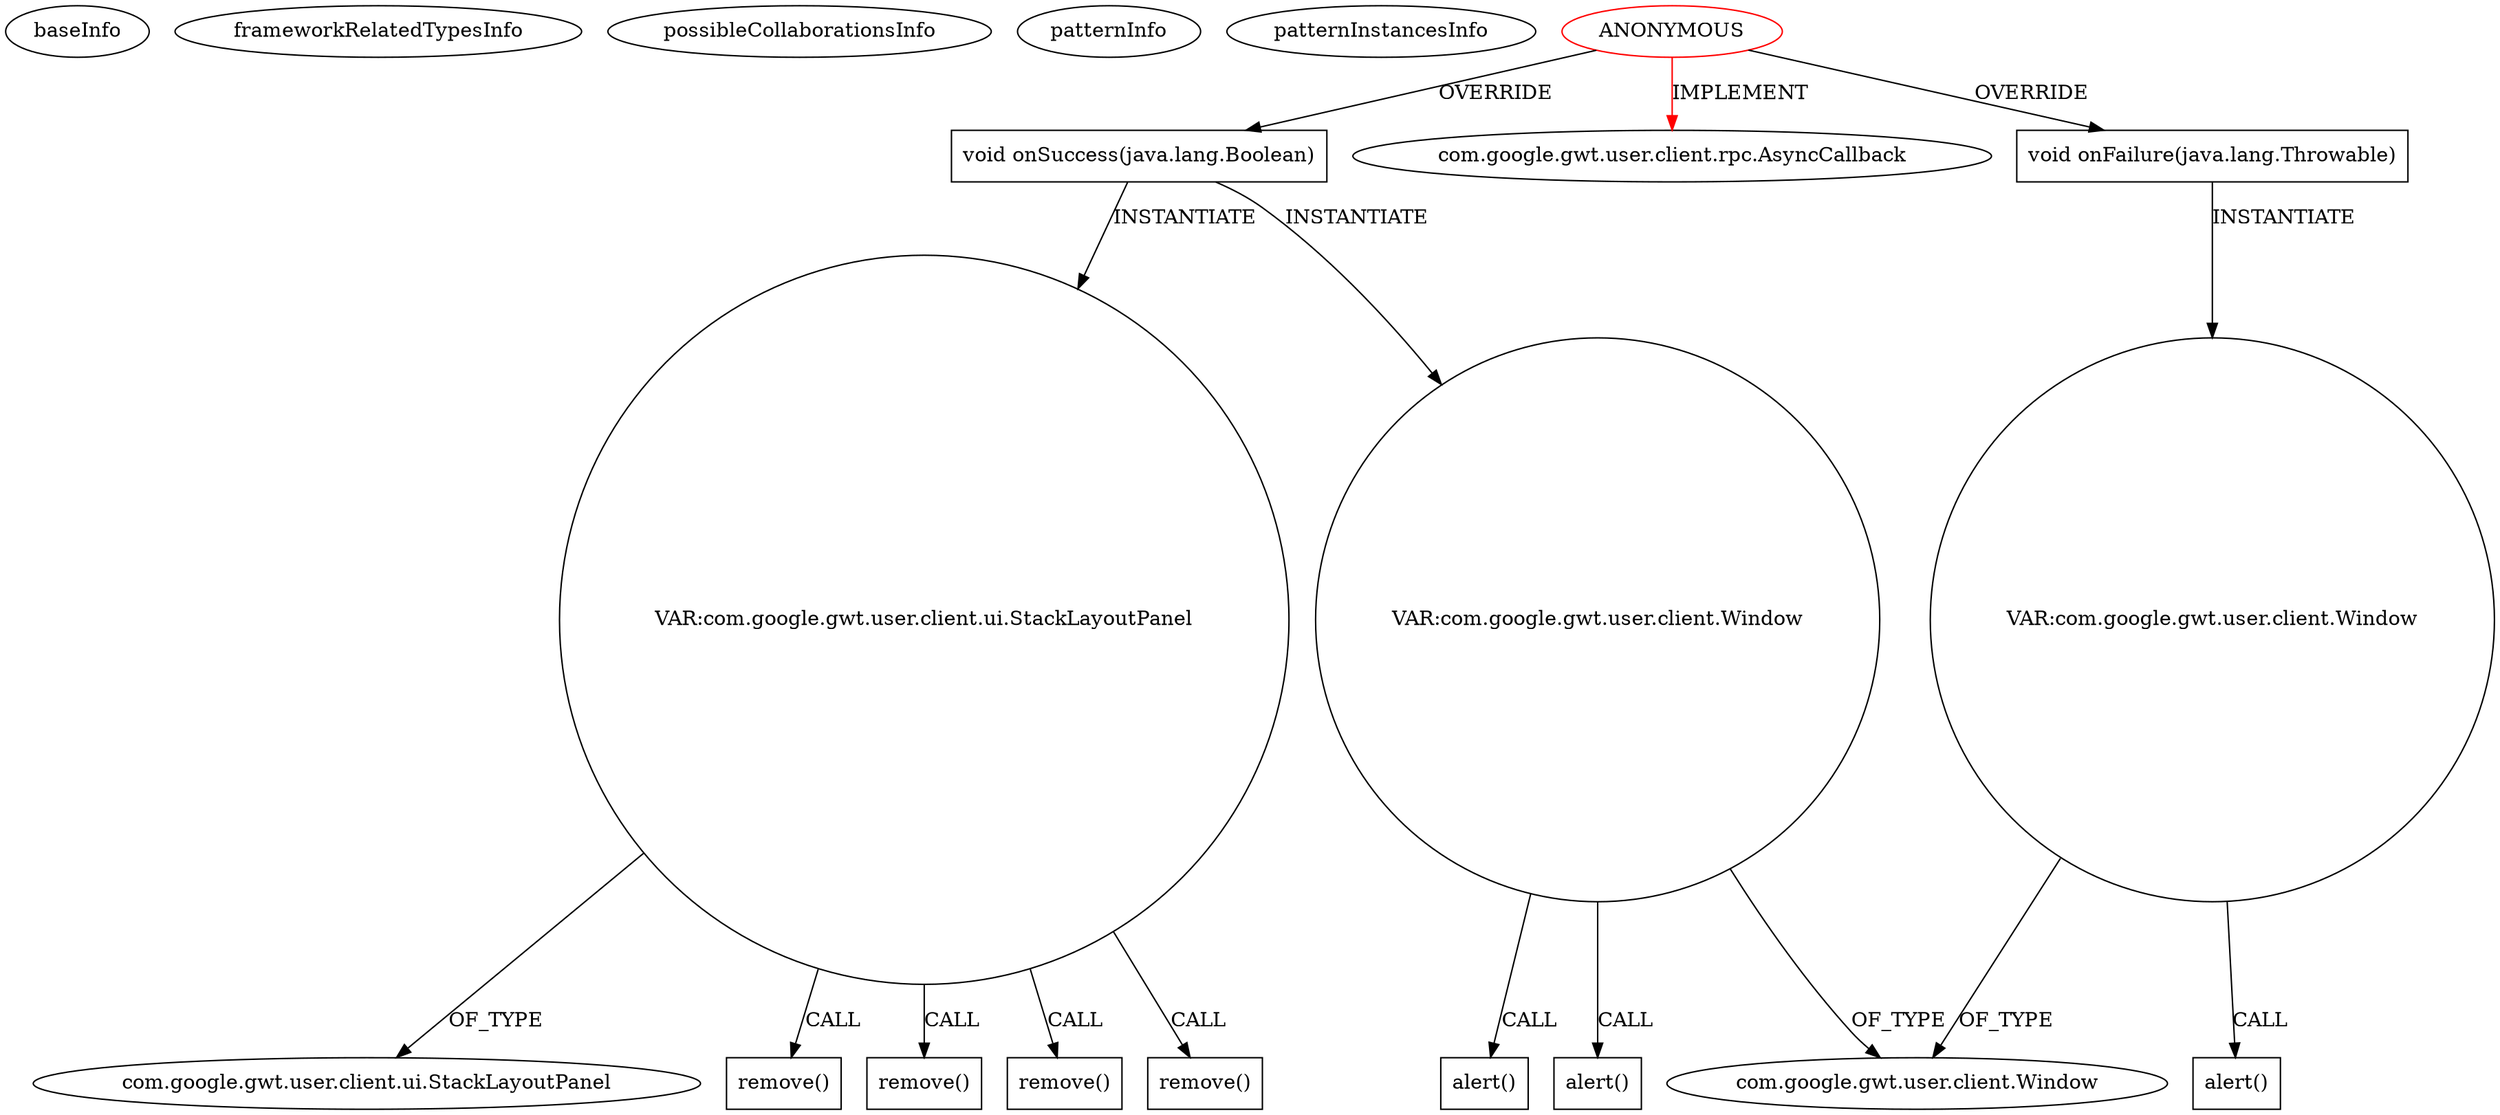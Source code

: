 digraph {
baseInfo[graphId=762,category="pattern",isAnonymous=true,possibleRelation=false]
frameworkRelatedTypesInfo[0="com.google.gwt.user.client.rpc.AsyncCallback"]
possibleCollaborationsInfo[]
patternInfo[frequency=3.0,patternRootClient=0]
patternInstancesInfo[0="MainMain-ChatCafeine~/MainMain-ChatCafeine/ChatCafeine-master/ChatCafeine/src/sources/client/vue/administration/AdminPanel.java~void execute(sources.client.model.Salle)~208",1="MainMain-ChatCafeine~/MainMain-ChatCafeine/ChatCafeine-master/ChatCafeine/src/sources/client/vue/administration/AdminPanel.java~void execute(sources.client.model.User)~224"]
6[label="void onSuccess(java.lang.Boolean)",vertexType="OVERRIDING_METHOD_DECLARATION",isFrameworkType=false,shape=box]
12[label="VAR:com.google.gwt.user.client.ui.StackLayoutPanel",vertexType="VARIABLE_EXPRESION",isFrameworkType=false,shape=circle]
0[label="ANONYMOUS",vertexType="ROOT_ANONYMOUS_DECLARATION",isFrameworkType=false,color=red]
1[label="com.google.gwt.user.client.rpc.AsyncCallback",vertexType="FRAMEWORK_INTERFACE_TYPE",isFrameworkType=false]
14[label="com.google.gwt.user.client.ui.StackLayoutPanel",vertexType="FRAMEWORK_CLASS_TYPE",isFrameworkType=false]
7[label="VAR:com.google.gwt.user.client.Window",vertexType="VARIABLE_EXPRESION",isFrameworkType=false,shape=circle]
8[label="alert()",vertexType="INSIDE_CALL",isFrameworkType=false,shape=box]
11[label="alert()",vertexType="INSIDE_CALL",isFrameworkType=false,shape=box]
5[label="com.google.gwt.user.client.Window",vertexType="FRAMEWORK_CLASS_TYPE",isFrameworkType=false]
3[label="VAR:com.google.gwt.user.client.Window",vertexType="VARIABLE_EXPRESION",isFrameworkType=false,shape=circle]
4[label="alert()",vertexType="INSIDE_CALL",isFrameworkType=false,shape=box]
18[label="remove()",vertexType="INSIDE_CALL",isFrameworkType=false,shape=box]
16[label="remove()",vertexType="INSIDE_CALL",isFrameworkType=false,shape=box]
20[label="remove()",vertexType="INSIDE_CALL",isFrameworkType=false,shape=box]
13[label="remove()",vertexType="INSIDE_CALL",isFrameworkType=false,shape=box]
2[label="void onFailure(java.lang.Throwable)",vertexType="OVERRIDING_METHOD_DECLARATION",isFrameworkType=false,shape=box]
12->20[label="CALL"]
6->12[label="INSTANTIATE"]
12->13[label="CALL"]
7->8[label="CALL"]
7->5[label="OF_TYPE"]
7->11[label="CALL"]
3->5[label="OF_TYPE"]
0->2[label="OVERRIDE"]
3->4[label="CALL"]
0->6[label="OVERRIDE"]
12->18[label="CALL"]
2->3[label="INSTANTIATE"]
12->14[label="OF_TYPE"]
12->16[label="CALL"]
6->7[label="INSTANTIATE"]
0->1[label="IMPLEMENT",color=red]
}
